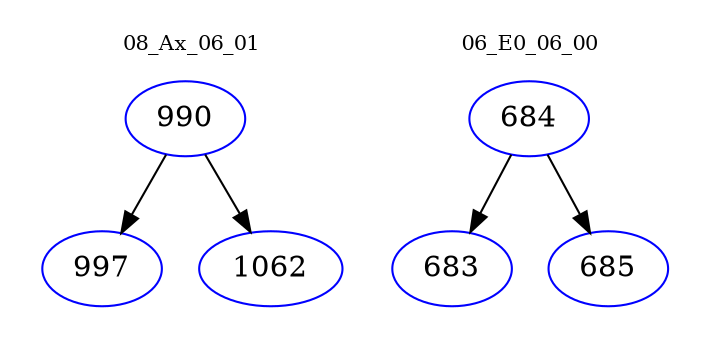 digraph{
subgraph cluster_0 {
color = white
label = "08_Ax_06_01";
fontsize=10;
T0_990 [label="990", color="blue"]
T0_990 -> T0_997 [color="black"]
T0_997 [label="997", color="blue"]
T0_990 -> T0_1062 [color="black"]
T0_1062 [label="1062", color="blue"]
}
subgraph cluster_1 {
color = white
label = "06_E0_06_00";
fontsize=10;
T1_684 [label="684", color="blue"]
T1_684 -> T1_683 [color="black"]
T1_683 [label="683", color="blue"]
T1_684 -> T1_685 [color="black"]
T1_685 [label="685", color="blue"]
}
}
